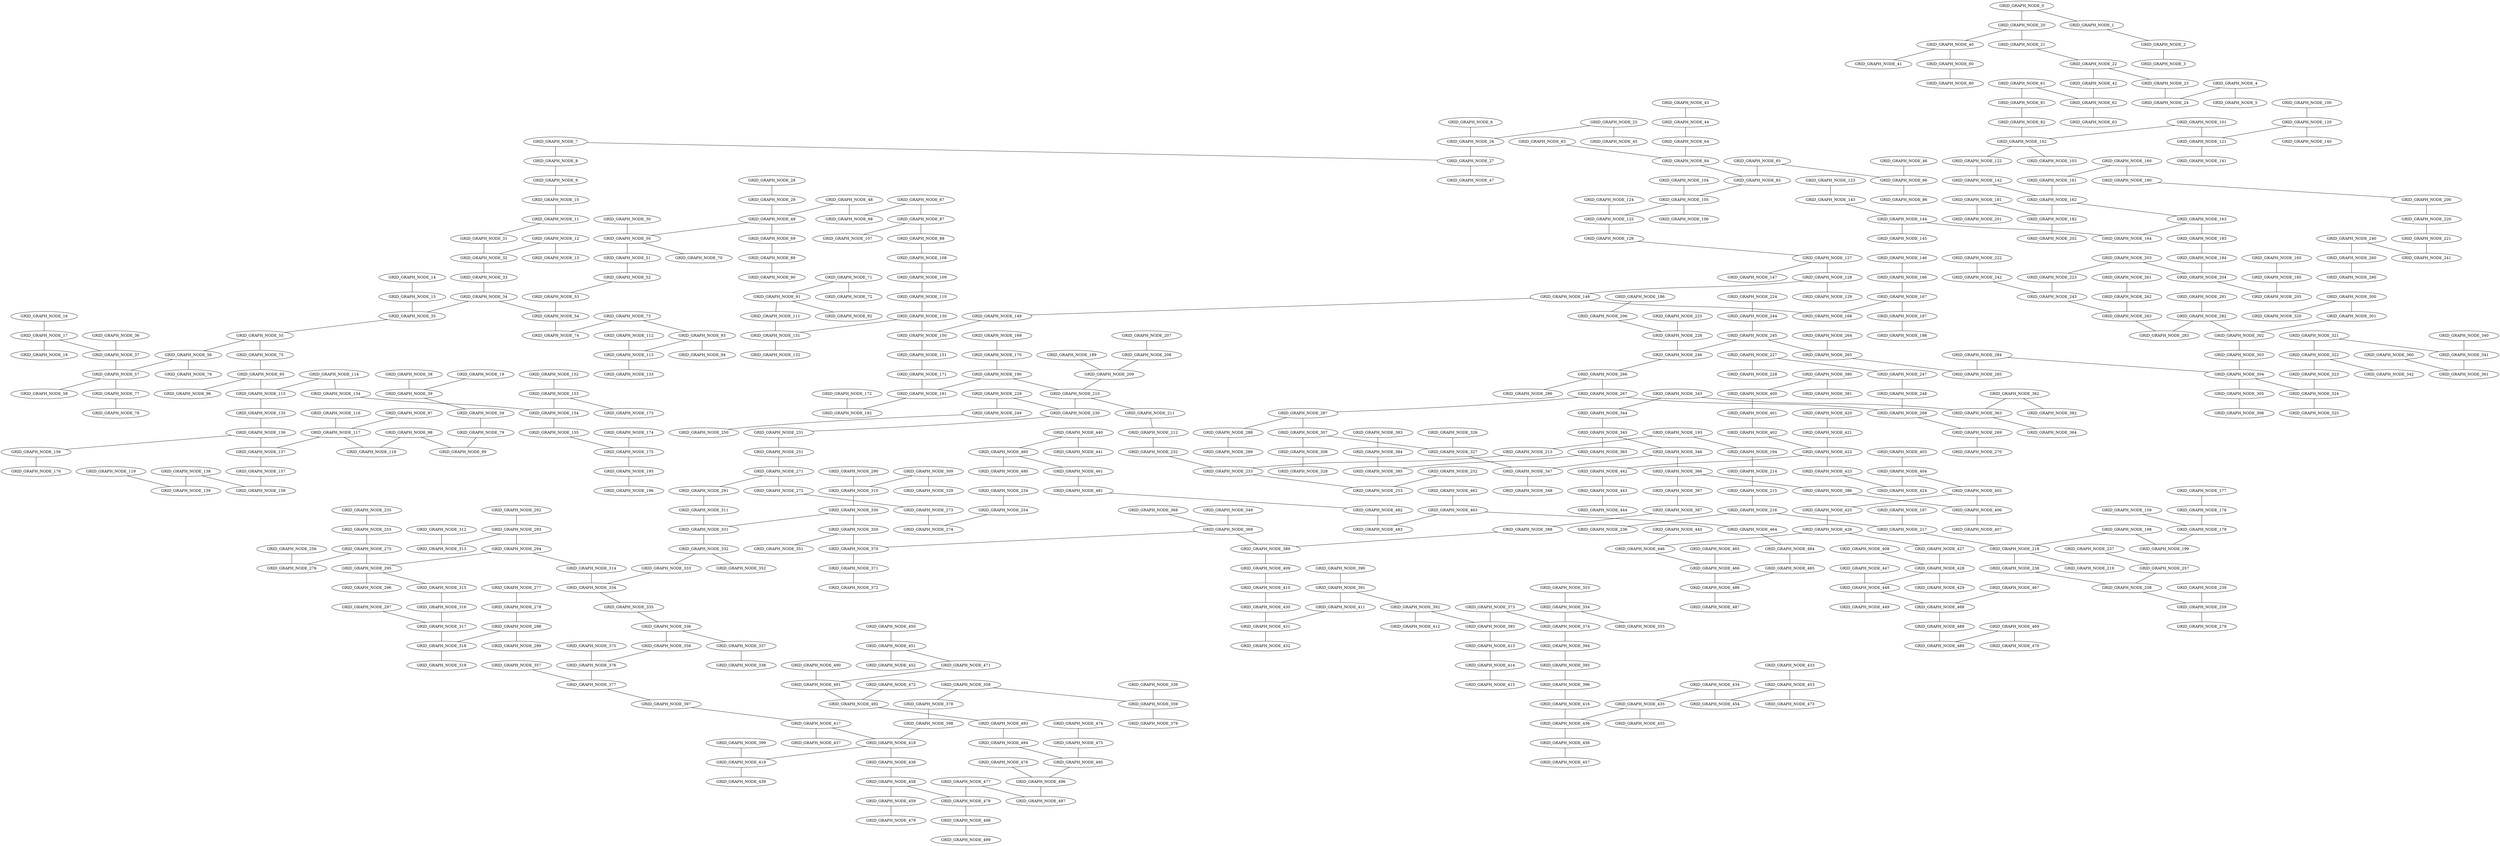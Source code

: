 graph GRID_GRAPH_KRUSKAL_DIRECT_LARGE{
GRID_GRAPH_NODE_16 -- GRID_GRAPH_NODE_17 [weight=1];
GRID_GRAPH_NODE_28 -- GRID_GRAPH_NODE_29 [weight=1];
GRID_GRAPH_NODE_31 -- GRID_GRAPH_NODE_32 [weight=1];
GRID_GRAPH_NODE_44 -- GRID_GRAPH_NODE_64 [weight=1];
GRID_GRAPH_NODE_48 -- GRID_GRAPH_NODE_49 [weight=1];
GRID_GRAPH_NODE_49 -- GRID_GRAPH_NODE_50 [weight=1];
GRID_GRAPH_NODE_61 -- GRID_GRAPH_NODE_81 [weight=1];
GRID_GRAPH_NODE_75 -- GRID_GRAPH_NODE_95 [weight=1];
GRID_GRAPH_NODE_88 -- GRID_GRAPH_NODE_108 [weight=1];
GRID_GRAPH_NODE_95 -- GRID_GRAPH_NODE_96 [weight=1];
GRID_GRAPH_NODE_109 -- GRID_GRAPH_NODE_110 [weight=1];
GRID_GRAPH_NODE_114 -- GRID_GRAPH_NODE_134 [weight=1];
GRID_GRAPH_NODE_117 -- GRID_GRAPH_NODE_137 [weight=1];
GRID_GRAPH_NODE_127 -- GRID_GRAPH_NODE_147 [weight=1];
GRID_GRAPH_NODE_138 -- GRID_GRAPH_NODE_158 [weight=1];
GRID_GRAPH_NODE_151 -- GRID_GRAPH_NODE_171 [weight=1];
GRID_GRAPH_NODE_184 -- GRID_GRAPH_NODE_204 [weight=1];
GRID_GRAPH_NODE_206 -- GRID_GRAPH_NODE_226 [weight=1];
GRID_GRAPH_NODE_229 -- GRID_GRAPH_NODE_230 [weight=1];
GRID_GRAPH_NODE_244 -- GRID_GRAPH_NODE_245 [weight=1];
GRID_GRAPH_NODE_254 -- GRID_GRAPH_NODE_274 [weight=1];
GRID_GRAPH_NODE_260 -- GRID_GRAPH_NODE_280 [weight=1];
GRID_GRAPH_NODE_272 -- GRID_GRAPH_NODE_273 [weight=1];
GRID_GRAPH_NODE_277 -- GRID_GRAPH_NODE_278 [weight=1];
GRID_GRAPH_NODE_284 -- GRID_GRAPH_NODE_304 [weight=1];
GRID_GRAPH_NODE_300 -- GRID_GRAPH_NODE_320 [weight=1];
GRID_GRAPH_NODE_309 -- GRID_GRAPH_NODE_310 [weight=1];
GRID_GRAPH_NODE_334 -- GRID_GRAPH_NODE_335 [weight=1];
GRID_GRAPH_NODE_335 -- GRID_GRAPH_NODE_336 [weight=1];
GRID_GRAPH_NODE_341 -- GRID_GRAPH_NODE_361 [weight=1];
GRID_GRAPH_NODE_345 -- GRID_GRAPH_NODE_365 [weight=1];
GRID_GRAPH_NODE_358 -- GRID_GRAPH_NODE_359 [weight=1];
GRID_GRAPH_NODE_360 -- GRID_GRAPH_NODE_361 [weight=1];
GRID_GRAPH_NODE_401 -- GRID_GRAPH_NODE_402 [weight=1];
GRID_GRAPH_NODE_402 -- GRID_GRAPH_NODE_422 [weight=1];
GRID_GRAPH_NODE_408 -- GRID_GRAPH_NODE_428 [weight=1];
GRID_GRAPH_NODE_411 -- GRID_GRAPH_NODE_431 [weight=1];
GRID_GRAPH_NODE_418 -- GRID_GRAPH_NODE_419 [weight=1];
GRID_GRAPH_NODE_419 -- GRID_GRAPH_NODE_439 [weight=1];
GRID_GRAPH_NODE_426 -- GRID_GRAPH_NODE_427 [weight=1];
GRID_GRAPH_NODE_435 -- GRID_GRAPH_NODE_436 [weight=1];
GRID_GRAPH_NODE_436 -- GRID_GRAPH_NODE_456 [weight=1];
GRID_GRAPH_NODE_451 -- GRID_GRAPH_NODE_471 [weight=1];
GRID_GRAPH_NODE_456 -- GRID_GRAPH_NODE_457 [weight=1];
GRID_GRAPH_NODE_484 -- GRID_GRAPH_NODE_485 [weight=1];
GRID_GRAPH_NODE_1 -- GRID_GRAPH_NODE_2 [weight=2];
GRID_GRAPH_NODE_11 -- GRID_GRAPH_NODE_31 [weight=2];
GRID_GRAPH_NODE_29 -- GRID_GRAPH_NODE_49 [weight=2];
GRID_GRAPH_NODE_39 -- GRID_GRAPH_NODE_59 [weight=2];
GRID_GRAPH_NODE_56 -- GRID_GRAPH_NODE_76 [weight=2];
GRID_GRAPH_NODE_57 -- GRID_GRAPH_NODE_58 [weight=2];
GRID_GRAPH_NODE_65 -- GRID_GRAPH_NODE_66 [weight=2];
GRID_GRAPH_NODE_67 -- GRID_GRAPH_NODE_87 [weight=2];
GRID_GRAPH_NODE_93 -- GRID_GRAPH_NODE_113 [weight=2];
GRID_GRAPH_NODE_114 -- GRID_GRAPH_NODE_115 [weight=2];
GRID_GRAPH_NODE_122 -- GRID_GRAPH_NODE_142 [weight=2];
GRID_GRAPH_NODE_126 -- GRID_GRAPH_NODE_127 [weight=2];
GRID_GRAPH_NODE_130 -- GRID_GRAPH_NODE_131 [weight=2];
GRID_GRAPH_NODE_136 -- GRID_GRAPH_NODE_156 [weight=2];
GRID_GRAPH_NODE_143 -- GRID_GRAPH_NODE_144 [weight=2];
GRID_GRAPH_NODE_150 -- GRID_GRAPH_NODE_151 [weight=2];
GRID_GRAPH_NODE_152 -- GRID_GRAPH_NODE_153 [weight=2];
GRID_GRAPH_NODE_159 -- GRID_GRAPH_NODE_179 [weight=2];
GRID_GRAPH_NODE_180 -- GRID_GRAPH_NODE_200 [weight=2];
GRID_GRAPH_NODE_181 -- GRID_GRAPH_NODE_182 [weight=2];
GRID_GRAPH_NODE_181 -- GRID_GRAPH_NODE_201 [weight=2];
GRID_GRAPH_NODE_194 -- GRID_GRAPH_NODE_214 [weight=2];
GRID_GRAPH_NODE_203 -- GRID_GRAPH_NODE_223 [weight=2];
GRID_GRAPH_NODE_204 -- GRID_GRAPH_NODE_205 [weight=2];
GRID_GRAPH_NODE_237 -- GRID_GRAPH_NODE_257 [weight=2];
GRID_GRAPH_NODE_240 -- GRID_GRAPH_NODE_241 [weight=2];
GRID_GRAPH_NODE_256 -- GRID_GRAPH_NODE_276 [weight=2];
GRID_GRAPH_NODE_267 -- GRID_GRAPH_NODE_287 [weight=2];
GRID_GRAPH_NODE_293 -- GRID_GRAPH_NODE_313 [weight=2];
GRID_GRAPH_NODE_294 -- GRID_GRAPH_NODE_314 [weight=2];
GRID_GRAPH_NODE_322 -- GRID_GRAPH_NODE_342 [weight=2];
GRID_GRAPH_NODE_333 -- GRID_GRAPH_NODE_334 [weight=2];
GRID_GRAPH_NODE_346 -- GRID_GRAPH_NODE_347 [weight=2];
GRID_GRAPH_NODE_354 -- GRID_GRAPH_NODE_355 [weight=2];
GRID_GRAPH_NODE_367 -- GRID_GRAPH_NODE_387 [weight=2];
GRID_GRAPH_NODE_369 -- GRID_GRAPH_NODE_370 [weight=2];
GRID_GRAPH_NODE_369 -- GRID_GRAPH_NODE_389 [weight=2];
GRID_GRAPH_NODE_377 -- GRID_GRAPH_NODE_397 [weight=2];
GRID_GRAPH_NODE_388 -- GRID_GRAPH_NODE_389 [weight=2];
GRID_GRAPH_NODE_391 -- GRID_GRAPH_NODE_392 [weight=2];
GRID_GRAPH_NODE_395 -- GRID_GRAPH_NODE_396 [weight=2];
GRID_GRAPH_NODE_396 -- GRID_GRAPH_NODE_416 [weight=2];
GRID_GRAPH_NODE_397 -- GRID_GRAPH_NODE_417 [weight=2];
GRID_GRAPH_NODE_398 -- GRID_GRAPH_NODE_418 [weight=2];
GRID_GRAPH_NODE_399 -- GRID_GRAPH_NODE_419 [weight=2];
GRID_GRAPH_NODE_428 -- GRID_GRAPH_NODE_448 [weight=2];
GRID_GRAPH_NODE_440 -- GRID_GRAPH_NODE_460 [weight=2];
GRID_GRAPH_NODE_459 -- GRID_GRAPH_NODE_479 [weight=2];
GRID_GRAPH_NODE_463 -- GRID_GRAPH_NODE_464 [weight=2];
GRID_GRAPH_NODE_469 -- GRID_GRAPH_NODE_470 [weight=2];
GRID_GRAPH_NODE_471 -- GRID_GRAPH_NODE_491 [weight=2];
GRID_GRAPH_NODE_481 -- GRID_GRAPH_NODE_482 [weight=2];
GRID_GRAPH_NODE_0 -- GRID_GRAPH_NODE_1 [weight=3];
GRID_GRAPH_NODE_7 -- GRID_GRAPH_NODE_27 [weight=3];
GRID_GRAPH_NODE_17 -- GRID_GRAPH_NODE_18 [weight=3];
GRID_GRAPH_NODE_21 -- GRID_GRAPH_NODE_22 [weight=3];
GRID_GRAPH_NODE_27 -- GRID_GRAPH_NODE_47 [weight=3];
GRID_GRAPH_NODE_50 -- GRID_GRAPH_NODE_70 [weight=3];
GRID_GRAPH_NODE_52 -- GRID_GRAPH_NODE_53 [weight=3];
GRID_GRAPH_NODE_61 -- GRID_GRAPH_NODE_62 [weight=3];
GRID_GRAPH_NODE_77 -- GRID_GRAPH_NODE_78 [weight=3];
GRID_GRAPH_NODE_89 -- GRID_GRAPH_NODE_90 [weight=3];
GRID_GRAPH_NODE_105 -- GRID_GRAPH_NODE_106 [weight=3];
GRID_GRAPH_NODE_116 -- GRID_GRAPH_NODE_117 [weight=3];
GRID_GRAPH_NODE_121 -- GRID_GRAPH_NODE_141 [weight=3];
GRID_GRAPH_NODE_134 -- GRID_GRAPH_NODE_154 [weight=3];
GRID_GRAPH_NODE_148 -- GRID_GRAPH_NODE_149 [weight=3];
GRID_GRAPH_NODE_153 -- GRID_GRAPH_NODE_173 [weight=3];
GRID_GRAPH_NODE_160 -- GRID_GRAPH_NODE_161 [weight=3];
GRID_GRAPH_NODE_162 -- GRID_GRAPH_NODE_163 [weight=3];
GRID_GRAPH_NODE_178 -- GRID_GRAPH_NODE_179 [weight=3];
GRID_GRAPH_NODE_179 -- GRID_GRAPH_NODE_199 [weight=3];
GRID_GRAPH_NODE_190 -- GRID_GRAPH_NODE_210 [weight=3];
GRID_GRAPH_NODE_191 -- GRID_GRAPH_NODE_192 [weight=3];
GRID_GRAPH_NODE_198 -- GRID_GRAPH_NODE_218 [weight=3];
GRID_GRAPH_NODE_207 -- GRID_GRAPH_NODE_208 [weight=3];
GRID_GRAPH_NODE_211 -- GRID_GRAPH_NODE_212 [weight=3];
GRID_GRAPH_NODE_213 -- GRID_GRAPH_NODE_233 [weight=3];
GRID_GRAPH_NODE_246 -- GRID_GRAPH_NODE_266 [weight=3];
GRID_GRAPH_NODE_249 -- GRID_GRAPH_NODE_250 [weight=3];
GRID_GRAPH_NODE_263 -- GRID_GRAPH_NODE_283 [weight=3];
GRID_GRAPH_NODE_267 -- GRID_GRAPH_NODE_268 [weight=3];
GRID_GRAPH_NODE_281 -- GRID_GRAPH_NODE_282 [weight=3];
GRID_GRAPH_NODE_287 -- GRID_GRAPH_NODE_288 [weight=3];
GRID_GRAPH_NODE_295 -- GRID_GRAPH_NODE_315 [weight=3];
GRID_GRAPH_NODE_309 -- GRID_GRAPH_NODE_329 [weight=3];
GRID_GRAPH_NODE_310 -- GRID_GRAPH_NODE_330 [weight=3];
GRID_GRAPH_NODE_321 -- GRID_GRAPH_NODE_341 [weight=3];
GRID_GRAPH_NODE_330 -- GRID_GRAPH_NODE_331 [weight=3];
GRID_GRAPH_NODE_339 -- GRID_GRAPH_NODE_359 [weight=3];
GRID_GRAPH_NODE_363 -- GRID_GRAPH_NODE_364 [weight=3];
GRID_GRAPH_NODE_380 -- GRID_GRAPH_NODE_400 [weight=3];
GRID_GRAPH_NODE_423 -- GRID_GRAPH_NODE_424 [weight=3];
GRID_GRAPH_NODE_463 -- GRID_GRAPH_NODE_483 [weight=3];
GRID_GRAPH_NODE_468 -- GRID_GRAPH_NODE_488 [weight=3];
GRID_GRAPH_NODE_469 -- GRID_GRAPH_NODE_489 [weight=3];
GRID_GRAPH_NODE_485 -- GRID_GRAPH_NODE_486 [weight=3];
GRID_GRAPH_NODE_490 -- GRID_GRAPH_NODE_491 [weight=3];
GRID_GRAPH_NODE_493 -- GRID_GRAPH_NODE_494 [weight=3];
GRID_GRAPH_NODE_4 -- GRID_GRAPH_NODE_24 [weight=4];
GRID_GRAPH_NODE_19 -- GRID_GRAPH_NODE_39 [weight=4];
GRID_GRAPH_NODE_30 -- GRID_GRAPH_NODE_50 [weight=4];
GRID_GRAPH_NODE_33 -- GRID_GRAPH_NODE_34 [weight=4];
GRID_GRAPH_NODE_69 -- GRID_GRAPH_NODE_89 [weight=4];
GRID_GRAPH_NODE_85 -- GRID_GRAPH_NODE_105 [weight=4];
GRID_GRAPH_NODE_95 -- GRID_GRAPH_NODE_115 [weight=4];
GRID_GRAPH_NODE_105 -- GRID_GRAPH_NODE_125 [weight=4];
GRID_GRAPH_NODE_128 -- GRID_GRAPH_NODE_148 [weight=4];
GRID_GRAPH_NODE_144 -- GRID_GRAPH_NODE_145 [weight=4];
GRID_GRAPH_NODE_155 -- GRID_GRAPH_NODE_175 [weight=4];
GRID_GRAPH_NODE_156 -- GRID_GRAPH_NODE_176 [weight=4];
GRID_GRAPH_NODE_157 -- GRID_GRAPH_NODE_158 [weight=4];
GRID_GRAPH_NODE_190 -- GRID_GRAPH_NODE_191 [weight=4];
GRID_GRAPH_NODE_216 -- GRID_GRAPH_NODE_217 [weight=4];
GRID_GRAPH_NODE_220 -- GRID_GRAPH_NODE_221 [weight=4];
GRID_GRAPH_NODE_221 -- GRID_GRAPH_NODE_241 [weight=4];
GRID_GRAPH_NODE_227 -- GRID_GRAPH_NODE_228 [weight=4];
GRID_GRAPH_NODE_235 -- GRID_GRAPH_NODE_255 [weight=4];
GRID_GRAPH_NODE_242 -- GRID_GRAPH_NODE_243 [weight=4];
GRID_GRAPH_NODE_265 -- GRID_GRAPH_NODE_285 [weight=4];
GRID_GRAPH_NODE_268 -- GRID_GRAPH_NODE_269 [weight=4];
GRID_GRAPH_NODE_275 -- GRID_GRAPH_NODE_276 [weight=4];
GRID_GRAPH_NODE_290 -- GRID_GRAPH_NODE_310 [weight=4];
GRID_GRAPH_NODE_303 -- GRID_GRAPH_NODE_304 [weight=4];
GRID_GRAPH_NODE_304 -- GRID_GRAPH_NODE_305 [weight=4];
GRID_GRAPH_NODE_345 -- GRID_GRAPH_NODE_346 [weight=4];
GRID_GRAPH_NODE_353 -- GRID_GRAPH_NODE_354 [weight=4];
GRID_GRAPH_NODE_376 -- GRID_GRAPH_NODE_377 [weight=4];
GRID_GRAPH_NODE_387 -- GRID_GRAPH_NODE_388 [weight=4];
GRID_GRAPH_NODE_392 -- GRID_GRAPH_NODE_393 [weight=4];
GRID_GRAPH_NODE_392 -- GRID_GRAPH_NODE_412 [weight=4];
GRID_GRAPH_NODE_394 -- GRID_GRAPH_NODE_395 [weight=4];
GRID_GRAPH_NODE_405 -- GRID_GRAPH_NODE_425 [weight=4];
GRID_GRAPH_NODE_409 -- GRID_GRAPH_NODE_410 [weight=4];
GRID_GRAPH_NODE_410 -- GRID_GRAPH_NODE_430 [weight=4];
GRID_GRAPH_NODE_413 -- GRID_GRAPH_NODE_414 [weight=4];
GRID_GRAPH_NODE_417 -- GRID_GRAPH_NODE_418 [weight=4];
GRID_GRAPH_NODE_418 -- GRID_GRAPH_NODE_438 [weight=4];
GRID_GRAPH_NODE_427 -- GRID_GRAPH_NODE_428 [weight=4];
GRID_GRAPH_NODE_430 -- GRID_GRAPH_NODE_431 [weight=4];
GRID_GRAPH_NODE_447 -- GRID_GRAPH_NODE_448 [weight=4];
GRID_GRAPH_NODE_462 -- GRID_GRAPH_NODE_463 [weight=4];
GRID_GRAPH_NODE_467 -- GRID_GRAPH_NODE_468 [weight=4];
GRID_GRAPH_NODE_474 -- GRID_GRAPH_NODE_475 [weight=4];
GRID_GRAPH_NODE_494 -- GRID_GRAPH_NODE_495 [weight=4];
GRID_GRAPH_NODE_2 -- GRID_GRAPH_NODE_3 [weight=5];
GRID_GRAPH_NODE_10 -- GRID_GRAPH_NODE_11 [weight=5];
GRID_GRAPH_NODE_22 -- GRID_GRAPH_NODE_23 [weight=5];
GRID_GRAPH_NODE_22 -- GRID_GRAPH_NODE_42 [weight=5];
GRID_GRAPH_NODE_26 -- GRID_GRAPH_NODE_27 [weight=5];
GRID_GRAPH_NODE_34 -- GRID_GRAPH_NODE_54 [weight=5];
GRID_GRAPH_NODE_35 -- GRID_GRAPH_NODE_55 [weight=5];
GRID_GRAPH_NODE_36 -- GRID_GRAPH_NODE_37 [weight=5];
GRID_GRAPH_NODE_49 -- GRID_GRAPH_NODE_69 [weight=5];
GRID_GRAPH_NODE_53 -- GRID_GRAPH_NODE_54 [weight=5];
GRID_GRAPH_NODE_55 -- GRID_GRAPH_NODE_75 [weight=5];
GRID_GRAPH_NODE_67 -- GRID_GRAPH_NODE_68 [weight=5];
GRID_GRAPH_NODE_87 -- GRID_GRAPH_NODE_107 [weight=5];
GRID_GRAPH_NODE_120 -- GRID_GRAPH_NODE_121 [weight=5];
GRID_GRAPH_NODE_124 -- GRID_GRAPH_NODE_125 [weight=5];
GRID_GRAPH_NODE_125 -- GRID_GRAPH_NODE_126 [weight=5];
GRID_GRAPH_NODE_136 -- GRID_GRAPH_NODE_137 [weight=5];
GRID_GRAPH_NODE_142 -- GRID_GRAPH_NODE_162 [weight=5];
GRID_GRAPH_NODE_149 -- GRID_GRAPH_NODE_150 [weight=5];
GRID_GRAPH_NODE_153 -- GRID_GRAPH_NODE_154 [weight=5];
GRID_GRAPH_NODE_163 -- GRID_GRAPH_NODE_164 [weight=5];
GRID_GRAPH_NODE_165 -- GRID_GRAPH_NODE_185 [weight=5];
GRID_GRAPH_NODE_177 -- GRID_GRAPH_NODE_178 [weight=5];
GRID_GRAPH_NODE_189 -- GRID_GRAPH_NODE_209 [weight=5];
GRID_GRAPH_NODE_197 -- GRID_GRAPH_NODE_217 [weight=5];
GRID_GRAPH_NODE_210 -- GRID_GRAPH_NODE_211 [weight=5];
GRID_GRAPH_NODE_217 -- GRID_GRAPH_NODE_218 [weight=5];
GRID_GRAPH_NODE_229 -- GRID_GRAPH_NODE_249 [weight=5];
GRID_GRAPH_NODE_230 -- GRID_GRAPH_NODE_231 [weight=5];
GRID_GRAPH_NODE_232 -- GRID_GRAPH_NODE_233 [weight=5];
GRID_GRAPH_NODE_234 -- GRID_GRAPH_NODE_254 [weight=5];
GRID_GRAPH_NODE_273 -- GRID_GRAPH_NODE_274 [weight=5];
GRID_GRAPH_NODE_284 -- GRID_GRAPH_NODE_285 [weight=5];
GRID_GRAPH_NODE_287 -- GRID_GRAPH_NODE_307 [weight=5];
GRID_GRAPH_NODE_298 -- GRID_GRAPH_NODE_299 [weight=5];
GRID_GRAPH_NODE_321 -- GRID_GRAPH_NODE_322 [weight=5];
GRID_GRAPH_NODE_343 -- GRID_GRAPH_NODE_344 [weight=5];
GRID_GRAPH_NODE_354 -- GRID_GRAPH_NODE_374 [weight=5];
GRID_GRAPH_NODE_357 -- GRID_GRAPH_NODE_377 [weight=5];
GRID_GRAPH_NODE_365 -- GRID_GRAPH_NODE_385 [weight=5];
GRID_GRAPH_NODE_371 -- GRID_GRAPH_NODE_372 [weight=5];
GRID_GRAPH_NODE_373 -- GRID_GRAPH_NODE_393 [weight=5];
GRID_GRAPH_NODE_374 -- GRID_GRAPH_NODE_394 [weight=5];
GRID_GRAPH_NODE_383 -- GRID_GRAPH_NODE_384 [weight=5];
GRID_GRAPH_NODE_390 -- GRID_GRAPH_NODE_391 [weight=5];
GRID_GRAPH_NODE_404 -- GRID_GRAPH_NODE_405 [weight=5];
GRID_GRAPH_NODE_404 -- GRID_GRAPH_NODE_424 [weight=5];
GRID_GRAPH_NODE_416 -- GRID_GRAPH_NODE_436 [weight=5];
GRID_GRAPH_NODE_433 -- GRID_GRAPH_NODE_453 [weight=5];
GRID_GRAPH_NODE_434 -- GRID_GRAPH_NODE_435 [weight=5];
GRID_GRAPH_NODE_466 -- GRID_GRAPH_NODE_486 [weight=5];
GRID_GRAPH_NODE_472 -- GRID_GRAPH_NODE_492 [weight=5];
GRID_GRAPH_NODE_476 -- GRID_GRAPH_NODE_496 [weight=5];
GRID_GRAPH_NODE_495 -- GRID_GRAPH_NODE_496 [weight=5];
GRID_GRAPH_NODE_17 -- GRID_GRAPH_NODE_37 [weight=6];
GRID_GRAPH_NODE_23 -- GRID_GRAPH_NODE_24 [weight=6];
GRID_GRAPH_NODE_37 -- GRID_GRAPH_NODE_57 [weight=6];
GRID_GRAPH_NODE_46 -- GRID_GRAPH_NODE_66 [weight=6];
GRID_GRAPH_NODE_54 -- GRID_GRAPH_NODE_74 [weight=6];
GRID_GRAPH_NODE_56 -- GRID_GRAPH_NODE_57 [weight=6];
GRID_GRAPH_NODE_66 -- GRID_GRAPH_NODE_86 [weight=6];
GRID_GRAPH_NODE_71 -- GRID_GRAPH_NODE_91 [weight=6];
GRID_GRAPH_NODE_81 -- GRID_GRAPH_NODE_82 [weight=6];
GRID_GRAPH_NODE_83 -- GRID_GRAPH_NODE_84 [weight=6];
GRID_GRAPH_NODE_93 -- GRID_GRAPH_NODE_94 [weight=6];
GRID_GRAPH_NODE_97 -- GRID_GRAPH_NODE_117 [weight=6];
GRID_GRAPH_NODE_101 -- GRID_GRAPH_NODE_102 [weight=6];
GRID_GRAPH_NODE_110 -- GRID_GRAPH_NODE_130 [weight=6];
GRID_GRAPH_NODE_127 -- GRID_GRAPH_NODE_128 [weight=6];
GRID_GRAPH_NODE_154 -- GRID_GRAPH_NODE_155 [weight=6];
GRID_GRAPH_NODE_166 -- GRID_GRAPH_NODE_167 [weight=6];
GRID_GRAPH_NODE_175 -- GRID_GRAPH_NODE_195 [weight=6];
GRID_GRAPH_NODE_198 -- GRID_GRAPH_NODE_199 [weight=6];
GRID_GRAPH_NODE_203 -- GRID_GRAPH_NODE_204 [weight=6];
GRID_GRAPH_NODE_209 -- GRID_GRAPH_NODE_210 [weight=6];
GRID_GRAPH_NODE_214 -- GRID_GRAPH_NODE_215 [weight=6];
GRID_GRAPH_NODE_215 -- GRID_GRAPH_NODE_216 [weight=6];
GRID_GRAPH_NODE_238 -- GRID_GRAPH_NODE_258 [weight=6];
GRID_GRAPH_NODE_243 -- GRID_GRAPH_NODE_263 [weight=6];
GRID_GRAPH_NODE_245 -- GRID_GRAPH_NODE_246 [weight=6];
GRID_GRAPH_NODE_257 -- GRID_GRAPH_NODE_258 [weight=6];
GRID_GRAPH_NODE_259 -- GRID_GRAPH_NODE_279 [weight=6];
GRID_GRAPH_NODE_262 -- GRID_GRAPH_NODE_263 [weight=6];
GRID_GRAPH_NODE_264 -- GRID_GRAPH_NODE_265 [weight=6];
GRID_GRAPH_NODE_278 -- GRID_GRAPH_NODE_298 [weight=6];
GRID_GRAPH_NODE_282 -- GRID_GRAPH_NODE_283 [weight=6];
GRID_GRAPH_NODE_302 -- GRID_GRAPH_NODE_303 [weight=6];
GRID_GRAPH_NODE_311 -- GRID_GRAPH_NODE_331 [weight=6];
GRID_GRAPH_NODE_324 -- GRID_GRAPH_NODE_325 [weight=6];
GRID_GRAPH_NODE_327 -- GRID_GRAPH_NODE_347 [weight=6];
GRID_GRAPH_NODE_332 -- GRID_GRAPH_NODE_333 [weight=6];
GRID_GRAPH_NODE_332 -- GRID_GRAPH_NODE_352 [weight=6];
GRID_GRAPH_NODE_347 -- GRID_GRAPH_NODE_348 [weight=6];
GRID_GRAPH_NODE_350 -- GRID_GRAPH_NODE_351 [weight=6];
GRID_GRAPH_NODE_356 -- GRID_GRAPH_NODE_376 [weight=6];
GRID_GRAPH_NODE_366 -- GRID_GRAPH_NODE_386 [weight=6];
GRID_GRAPH_NODE_389 -- GRID_GRAPH_NODE_409 [weight=6];
GRID_GRAPH_NODE_391 -- GRID_GRAPH_NODE_411 [weight=6];
GRID_GRAPH_NODE_393 -- GRID_GRAPH_NODE_413 [weight=6];
GRID_GRAPH_NODE_405 -- GRID_GRAPH_NODE_406 [weight=6];
GRID_GRAPH_NODE_417 -- GRID_GRAPH_NODE_437 [weight=6];
GRID_GRAPH_NODE_421 -- GRID_GRAPH_NODE_422 [weight=6];
GRID_GRAPH_NODE_425 -- GRID_GRAPH_NODE_426 [weight=6];
GRID_GRAPH_NODE_445 -- GRID_GRAPH_NODE_446 [weight=6];
GRID_GRAPH_NODE_446 -- GRID_GRAPH_NODE_466 [weight=6];
GRID_GRAPH_NODE_475 -- GRID_GRAPH_NODE_495 [weight=6];
GRID_GRAPH_NODE_488 -- GRID_GRAPH_NODE_489 [weight=6];
GRID_GRAPH_NODE_4 -- GRID_GRAPH_NODE_5 [weight=7];
GRID_GRAPH_NODE_15 -- GRID_GRAPH_NODE_35 [weight=7];
GRID_GRAPH_NODE_32 -- GRID_GRAPH_NODE_33 [weight=7];
GRID_GRAPH_NODE_34 -- GRID_GRAPH_NODE_35 [weight=7];
GRID_GRAPH_NODE_40 -- GRID_GRAPH_NODE_60 [weight=7];
GRID_GRAPH_NODE_42 -- GRID_GRAPH_NODE_62 [weight=7];
GRID_GRAPH_NODE_60 -- GRID_GRAPH_NODE_80 [weight=7];
GRID_GRAPH_NODE_71 -- GRID_GRAPH_NODE_72 [weight=7];
GRID_GRAPH_NODE_115 -- GRID_GRAPH_NODE_135 [weight=7];
GRID_GRAPH_NODE_130 -- GRID_GRAPH_NODE_150 [weight=7];
GRID_GRAPH_NODE_144 -- GRID_GRAPH_NODE_164 [weight=7];
GRID_GRAPH_NODE_160 -- GRID_GRAPH_NODE_180 [weight=7];
GRID_GRAPH_NODE_193 -- GRID_GRAPH_NODE_194 [weight=7];
GRID_GRAPH_NODE_212 -- GRID_GRAPH_NODE_232 [weight=7];
GRID_GRAPH_NODE_227 -- GRID_GRAPH_NODE_247 [weight=7];
GRID_GRAPH_NODE_248 -- GRID_GRAPH_NODE_268 [weight=7];
GRID_GRAPH_NODE_258 -- GRID_GRAPH_NODE_259 [weight=7];
GRID_GRAPH_NODE_266 -- GRID_GRAPH_NODE_267 [weight=7];
GRID_GRAPH_NODE_271 -- GRID_GRAPH_NODE_291 [weight=7];
GRID_GRAPH_NODE_291 -- GRID_GRAPH_NODE_311 [weight=7];
GRID_GRAPH_NODE_292 -- GRID_GRAPH_NODE_293 [weight=7];
GRID_GRAPH_NODE_294 -- GRID_GRAPH_NODE_295 [weight=7];
GRID_GRAPH_NODE_315 -- GRID_GRAPH_NODE_316 [weight=7];
GRID_GRAPH_NODE_317 -- GRID_GRAPH_NODE_318 [weight=7];
GRID_GRAPH_NODE_336 -- GRID_GRAPH_NODE_337 [weight=7];
GRID_GRAPH_NODE_343 -- GRID_GRAPH_NODE_363 [weight=7];
GRID_GRAPH_NODE_346 -- GRID_GRAPH_NODE_366 [weight=7];
GRID_GRAPH_NODE_368 -- GRID_GRAPH_NODE_369 [weight=7];
GRID_GRAPH_NODE_373 -- GRID_GRAPH_NODE_374 [weight=7];
GRID_GRAPH_NODE_400 -- GRID_GRAPH_NODE_401 [weight=7];
GRID_GRAPH_NODE_426 -- GRID_GRAPH_NODE_446 [weight=7];
GRID_GRAPH_NODE_434 -- GRID_GRAPH_NODE_454 [weight=7];
GRID_GRAPH_NODE_440 -- GRID_GRAPH_NODE_441 [weight=7];
GRID_GRAPH_NODE_451 -- GRID_GRAPH_NODE_452 [weight=7];
GRID_GRAPH_NODE_458 -- GRID_GRAPH_NODE_478 [weight=7];
GRID_GRAPH_NODE_464 -- GRID_GRAPH_NODE_484 [weight=7];
GRID_GRAPH_NODE_477 -- GRID_GRAPH_NODE_497 [weight=7];
GRID_GRAPH_NODE_492 -- GRID_GRAPH_NODE_493 [weight=7];
GRID_GRAPH_NODE_496 -- GRID_GRAPH_NODE_497 [weight=7];
GRID_GRAPH_NODE_9 -- GRID_GRAPH_NODE_10 [weight=8];
GRID_GRAPH_NODE_20 -- GRID_GRAPH_NODE_40 [weight=8];
GRID_GRAPH_NODE_25 -- GRID_GRAPH_NODE_26 [weight=8];
GRID_GRAPH_NODE_51 -- GRID_GRAPH_NODE_52 [weight=8];
GRID_GRAPH_NODE_79 -- GRID_GRAPH_NODE_99 [weight=8];
GRID_GRAPH_NODE_82 -- GRID_GRAPH_NODE_102 [weight=8];
GRID_GRAPH_NODE_87 -- GRID_GRAPH_NODE_88 [weight=8];
GRID_GRAPH_NODE_91 -- GRID_GRAPH_NODE_111 [weight=8];
GRID_GRAPH_NODE_98 -- GRID_GRAPH_NODE_99 [weight=8];
GRID_GRAPH_NODE_98 -- GRID_GRAPH_NODE_118 [weight=8];
GRID_GRAPH_NODE_100 -- GRID_GRAPH_NODE_120 [weight=8];
GRID_GRAPH_NODE_104 -- GRID_GRAPH_NODE_105 [weight=8];
GRID_GRAPH_NODE_108 -- GRID_GRAPH_NODE_109 [weight=8];
GRID_GRAPH_NODE_111 -- GRID_GRAPH_NODE_131 [weight=8];
GRID_GRAPH_NODE_117 -- GRID_GRAPH_NODE_118 [weight=8];
GRID_GRAPH_NODE_135 -- GRID_GRAPH_NODE_136 [weight=8];
GRID_GRAPH_NODE_161 -- GRID_GRAPH_NODE_162 [weight=8];
GRID_GRAPH_NODE_170 -- GRID_GRAPH_NODE_190 [weight=8];
GRID_GRAPH_NODE_183 -- GRID_GRAPH_NODE_184 [weight=8];
GRID_GRAPH_NODE_195 -- GRID_GRAPH_NODE_196 [weight=8];
GRID_GRAPH_NODE_216 -- GRID_GRAPH_NODE_236 [weight=8];
GRID_GRAPH_NODE_233 -- GRID_GRAPH_NODE_253 [weight=8];
GRID_GRAPH_NODE_247 -- GRID_GRAPH_NODE_248 [weight=8];
GRID_GRAPH_NODE_269 -- GRID_GRAPH_NODE_270 [weight=8];
GRID_GRAPH_NODE_275 -- GRID_GRAPH_NODE_295 [weight=8];
GRID_GRAPH_NODE_295 -- GRID_GRAPH_NODE_296 [weight=8];
GRID_GRAPH_NODE_298 -- GRID_GRAPH_NODE_318 [weight=8];
GRID_GRAPH_NODE_307 -- GRID_GRAPH_NODE_308 [weight=8];
GRID_GRAPH_NODE_312 -- GRID_GRAPH_NODE_313 [weight=8];
GRID_GRAPH_NODE_322 -- GRID_GRAPH_NODE_323 [weight=8];
GRID_GRAPH_NODE_330 -- GRID_GRAPH_NODE_350 [weight=8];
GRID_GRAPH_NODE_331 -- GRID_GRAPH_NODE_332 [weight=8];
GRID_GRAPH_NODE_337 -- GRID_GRAPH_NODE_338 [weight=8];
GRID_GRAPH_NODE_344 -- GRID_GRAPH_NODE_345 [weight=8];
GRID_GRAPH_NODE_366 -- GRID_GRAPH_NODE_367 [weight=8];
GRID_GRAPH_NODE_384 -- GRID_GRAPH_NODE_385 [weight=8];
GRID_GRAPH_NODE_414 -- GRID_GRAPH_NODE_415 [weight=8];
GRID_GRAPH_NODE_431 -- GRID_GRAPH_NODE_432 [weight=8];
GRID_GRAPH_NODE_482 -- GRID_GRAPH_NODE_483 [weight=8];
GRID_GRAPH_NODE_0 -- GRID_GRAPH_NODE_20 [weight=9];
GRID_GRAPH_NODE_8 -- GRID_GRAPH_NODE_9 [weight=9];
GRID_GRAPH_NODE_25 -- GRID_GRAPH_NODE_45 [weight=9];
GRID_GRAPH_NODE_48 -- GRID_GRAPH_NODE_68 [weight=9];
GRID_GRAPH_NODE_50 -- GRID_GRAPH_NODE_51 [weight=9];
GRID_GRAPH_NODE_55 -- GRID_GRAPH_NODE_56 [weight=9];
GRID_GRAPH_NODE_59 -- GRID_GRAPH_NODE_79 [weight=9];
GRID_GRAPH_NODE_73 -- GRID_GRAPH_NODE_93 [weight=9];
GRID_GRAPH_NODE_84 -- GRID_GRAPH_NODE_85 [weight=9];
GRID_GRAPH_NODE_119 -- GRID_GRAPH_NODE_139 [weight=9];
GRID_GRAPH_NODE_123 -- GRID_GRAPH_NODE_143 [weight=9];
GRID_GRAPH_NODE_146 -- GRID_GRAPH_NODE_166 [weight=9];
GRID_GRAPH_NODE_148 -- GRID_GRAPH_NODE_168 [weight=9];
GRID_GRAPH_NODE_162 -- GRID_GRAPH_NODE_182 [weight=9];
GRID_GRAPH_NODE_163 -- GRID_GRAPH_NODE_183 [weight=9];
GRID_GRAPH_NODE_185 -- GRID_GRAPH_NODE_205 [weight=9];
GRID_GRAPH_NODE_210 -- GRID_GRAPH_NODE_230 [weight=9];
GRID_GRAPH_NODE_245 -- GRID_GRAPH_NODE_265 [weight=9];
GRID_GRAPH_NODE_251 -- GRID_GRAPH_NODE_271 [weight=9];
GRID_GRAPH_NODE_252 -- GRID_GRAPH_NODE_253 [weight=9];
GRID_GRAPH_NODE_266 -- GRID_GRAPH_NODE_286 [weight=9];
GRID_GRAPH_NODE_271 -- GRID_GRAPH_NODE_272 [weight=9];
GRID_GRAPH_NODE_300 -- GRID_GRAPH_NODE_301 [weight=9];
GRID_GRAPH_NODE_304 -- GRID_GRAPH_NODE_324 [weight=9];
GRID_GRAPH_NODE_316 -- GRID_GRAPH_NODE_317 [weight=9];
GRID_GRAPH_NODE_336 -- GRID_GRAPH_NODE_356 [weight=9];
GRID_GRAPH_NODE_350 -- GRID_GRAPH_NODE_370 [weight=9];
GRID_GRAPH_NODE_358 -- GRID_GRAPH_NODE_378 [weight=9];
GRID_GRAPH_NODE_359 -- GRID_GRAPH_NODE_379 [weight=9];
GRID_GRAPH_NODE_453 -- GRID_GRAPH_NODE_454 [weight=9];
GRID_GRAPH_NODE_12 -- GRID_GRAPH_NODE_13 [weight=10];
GRID_GRAPH_NODE_57 -- GRID_GRAPH_NODE_77 [weight=10];
GRID_GRAPH_NODE_64 -- GRID_GRAPH_NODE_84 [weight=10];
GRID_GRAPH_NODE_73 -- GRID_GRAPH_NODE_74 [weight=10];
GRID_GRAPH_NODE_91 -- GRID_GRAPH_NODE_92 [weight=10];
GRID_GRAPH_NODE_138 -- GRID_GRAPH_NODE_139 [weight=10];
GRID_GRAPH_NODE_167 -- GRID_GRAPH_NODE_168 [weight=10];
GRID_GRAPH_NODE_167 -- GRID_GRAPH_NODE_187 [weight=10];
GRID_GRAPH_NODE_169 -- GRID_GRAPH_NODE_170 [weight=10];
GRID_GRAPH_NODE_171 -- GRID_GRAPH_NODE_191 [weight=10];
GRID_GRAPH_NODE_186 -- GRID_GRAPH_NODE_206 [weight=10];
GRID_GRAPH_NODE_193 -- GRID_GRAPH_NODE_213 [weight=10];
GRID_GRAPH_NODE_231 -- GRID_GRAPH_NODE_251 [weight=10];
GRID_GRAPH_NODE_239 -- GRID_GRAPH_NODE_259 [weight=10];
GRID_GRAPH_NODE_288 -- GRID_GRAPH_NODE_289 [weight=10];
GRID_GRAPH_NODE_293 -- GRID_GRAPH_NODE_294 [weight=10];
GRID_GRAPH_NODE_297 -- GRID_GRAPH_NODE_317 [weight=10];
GRID_GRAPH_NODE_301 -- GRID_GRAPH_NODE_302 [weight=10];
GRID_GRAPH_NODE_307 -- GRID_GRAPH_NODE_327 [weight=10];
GRID_GRAPH_NODE_308 -- GRID_GRAPH_NODE_328 [weight=10];
GRID_GRAPH_NODE_314 -- GRID_GRAPH_NODE_334 [weight=10];
GRID_GRAPH_NODE_318 -- GRID_GRAPH_NODE_319 [weight=10];
GRID_GRAPH_NODE_323 -- GRID_GRAPH_NODE_324 [weight=10];
GRID_GRAPH_NODE_362 -- GRID_GRAPH_NODE_363 [weight=10];
GRID_GRAPH_NODE_362 -- GRID_GRAPH_NODE_382 [weight=10];
GRID_GRAPH_NODE_386 -- GRID_GRAPH_NODE_406 [weight=10];
GRID_GRAPH_NODE_403 -- GRID_GRAPH_NODE_404 [weight=10];
GRID_GRAPH_NODE_422 -- GRID_GRAPH_NODE_442 [weight=10];
GRID_GRAPH_NODE_435 -- GRID_GRAPH_NODE_455 [weight=10];
GRID_GRAPH_NODE_450 -- GRID_GRAPH_NODE_451 [weight=10];
GRID_GRAPH_NODE_6 -- GRID_GRAPH_NODE_26 [weight=11];
GRID_GRAPH_NODE_7 -- GRID_GRAPH_NODE_8 [weight=11];
GRID_GRAPH_NODE_12 -- GRID_GRAPH_NODE_32 [weight=11];
GRID_GRAPH_NODE_20 -- GRID_GRAPH_NODE_21 [weight=11];
GRID_GRAPH_NODE_38 -- GRID_GRAPH_NODE_39 [weight=11];
GRID_GRAPH_NODE_40 -- GRID_GRAPH_NODE_41 [weight=11];
GRID_GRAPH_NODE_65 -- GRID_GRAPH_NODE_85 [weight=11];
GRID_GRAPH_NODE_101 -- GRID_GRAPH_NODE_121 [weight=11];
GRID_GRAPH_NODE_137 -- GRID_GRAPH_NODE_157 [weight=11];
GRID_GRAPH_NODE_174 -- GRID_GRAPH_NODE_175 [weight=11];
GRID_GRAPH_NODE_200 -- GRID_GRAPH_NODE_220 [weight=11];
GRID_GRAPH_NODE_208 -- GRID_GRAPH_NODE_209 [weight=11];
GRID_GRAPH_NODE_218 -- GRID_GRAPH_NODE_219 [weight=11];
GRID_GRAPH_NODE_222 -- GRID_GRAPH_NODE_242 [weight=11];
GRID_GRAPH_NODE_226 -- GRID_GRAPH_NODE_246 [weight=11];
GRID_GRAPH_NODE_406 -- GRID_GRAPH_NODE_407 [weight=11];
GRID_GRAPH_NODE_420 -- GRID_GRAPH_NODE_421 [weight=11];
GRID_GRAPH_NODE_443 -- GRID_GRAPH_NODE_444 [weight=11];
GRID_GRAPH_NODE_477 -- GRID_GRAPH_NODE_478 [weight=11];
GRID_GRAPH_NODE_491 -- GRID_GRAPH_NODE_492 [weight=11];
GRID_GRAPH_NODE_102 -- GRID_GRAPH_NODE_103 [weight=12];
GRID_GRAPH_NODE_131 -- GRID_GRAPH_NODE_132 [weight=12];
GRID_GRAPH_NODE_182 -- GRID_GRAPH_NODE_202 [weight=12];
GRID_GRAPH_NODE_223 -- GRID_GRAPH_NODE_243 [weight=12];
GRID_GRAPH_NODE_255 -- GRID_GRAPH_NODE_275 [weight=12];
GRID_GRAPH_NODE_282 -- GRID_GRAPH_NODE_302 [weight=12];
GRID_GRAPH_NODE_305 -- GRID_GRAPH_NODE_306 [weight=12];
GRID_GRAPH_NODE_370 -- GRID_GRAPH_NODE_371 [weight=12];
GRID_GRAPH_NODE_375 -- GRID_GRAPH_NODE_376 [weight=12];
GRID_GRAPH_NODE_438 -- GRID_GRAPH_NODE_458 [weight=12];
GRID_GRAPH_NODE_442 -- GRID_GRAPH_NODE_443 [weight=12];
GRID_GRAPH_NODE_460 -- GRID_GRAPH_NODE_461 [weight=12];
GRID_GRAPH_NODE_461 -- GRID_GRAPH_NODE_481 [weight=12];
GRID_GRAPH_NODE_478 -- GRID_GRAPH_NODE_498 [weight=12];
GRID_GRAPH_NODE_62 -- GRID_GRAPH_NODE_63 [weight=13];
GRID_GRAPH_NODE_102 -- GRID_GRAPH_NODE_122 [weight=13];
GRID_GRAPH_NODE_112 -- GRID_GRAPH_NODE_113 [weight=13];
GRID_GRAPH_NODE_128 -- GRID_GRAPH_NODE_129 [weight=13];
GRID_GRAPH_NODE_172 -- GRID_GRAPH_NODE_192 [weight=13];
GRID_GRAPH_NODE_187 -- GRID_GRAPH_NODE_188 [weight=13];
GRID_GRAPH_NODE_218 -- GRID_GRAPH_NODE_238 [weight=13];
GRID_GRAPH_NODE_224 -- GRID_GRAPH_NODE_244 [weight=13];
GRID_GRAPH_NODE_225 -- GRID_GRAPH_NODE_226 [weight=13];
GRID_GRAPH_NODE_240 -- GRID_GRAPH_NODE_260 [weight=13];
GRID_GRAPH_NODE_349 -- GRID_GRAPH_NODE_369 [weight=13];
GRID_GRAPH_NODE_422 -- GRID_GRAPH_NODE_423 [weight=13];
GRID_GRAPH_NODE_428 -- GRID_GRAPH_NODE_429 [weight=13];
GRID_GRAPH_NODE_448 -- GRID_GRAPH_NODE_468 [weight=13];
GRID_GRAPH_NODE_453 -- GRID_GRAPH_NODE_473 [weight=13];
GRID_GRAPH_NODE_458 -- GRID_GRAPH_NODE_459 [weight=13];
GRID_GRAPH_NODE_460 -- GRID_GRAPH_NODE_480 [weight=13];
GRID_GRAPH_NODE_486 -- GRID_GRAPH_NODE_487 [weight=13];
GRID_GRAPH_NODE_14 -- GRID_GRAPH_NODE_15 [weight=14];
GRID_GRAPH_NODE_120 -- GRID_GRAPH_NODE_140 [weight=14];
GRID_GRAPH_NODE_261 -- GRID_GRAPH_NODE_262 [weight=14];
GRID_GRAPH_NODE_378 -- GRID_GRAPH_NODE_398 [weight=14];
GRID_GRAPH_NODE_380 -- GRID_GRAPH_NODE_381 [weight=14];
GRID_GRAPH_NODE_465 -- GRID_GRAPH_NODE_466 [weight=14];
GRID_GRAPH_NODE_326 -- GRID_GRAPH_NODE_327 [weight=15];
GRID_GRAPH_NODE_448 -- GRID_GRAPH_NODE_449 [weight=15];
GRID_GRAPH_NODE_498 -- GRID_GRAPH_NODE_499 [weight=16];
GRID_GRAPH_NODE_43 -- GRID_GRAPH_NODE_44 [weight=17];
GRID_GRAPH_NODE_113 -- GRID_GRAPH_NODE_133 [weight=17];
GRID_GRAPH_NODE_340 -- GRID_GRAPH_NODE_341 [weight=17];
}
